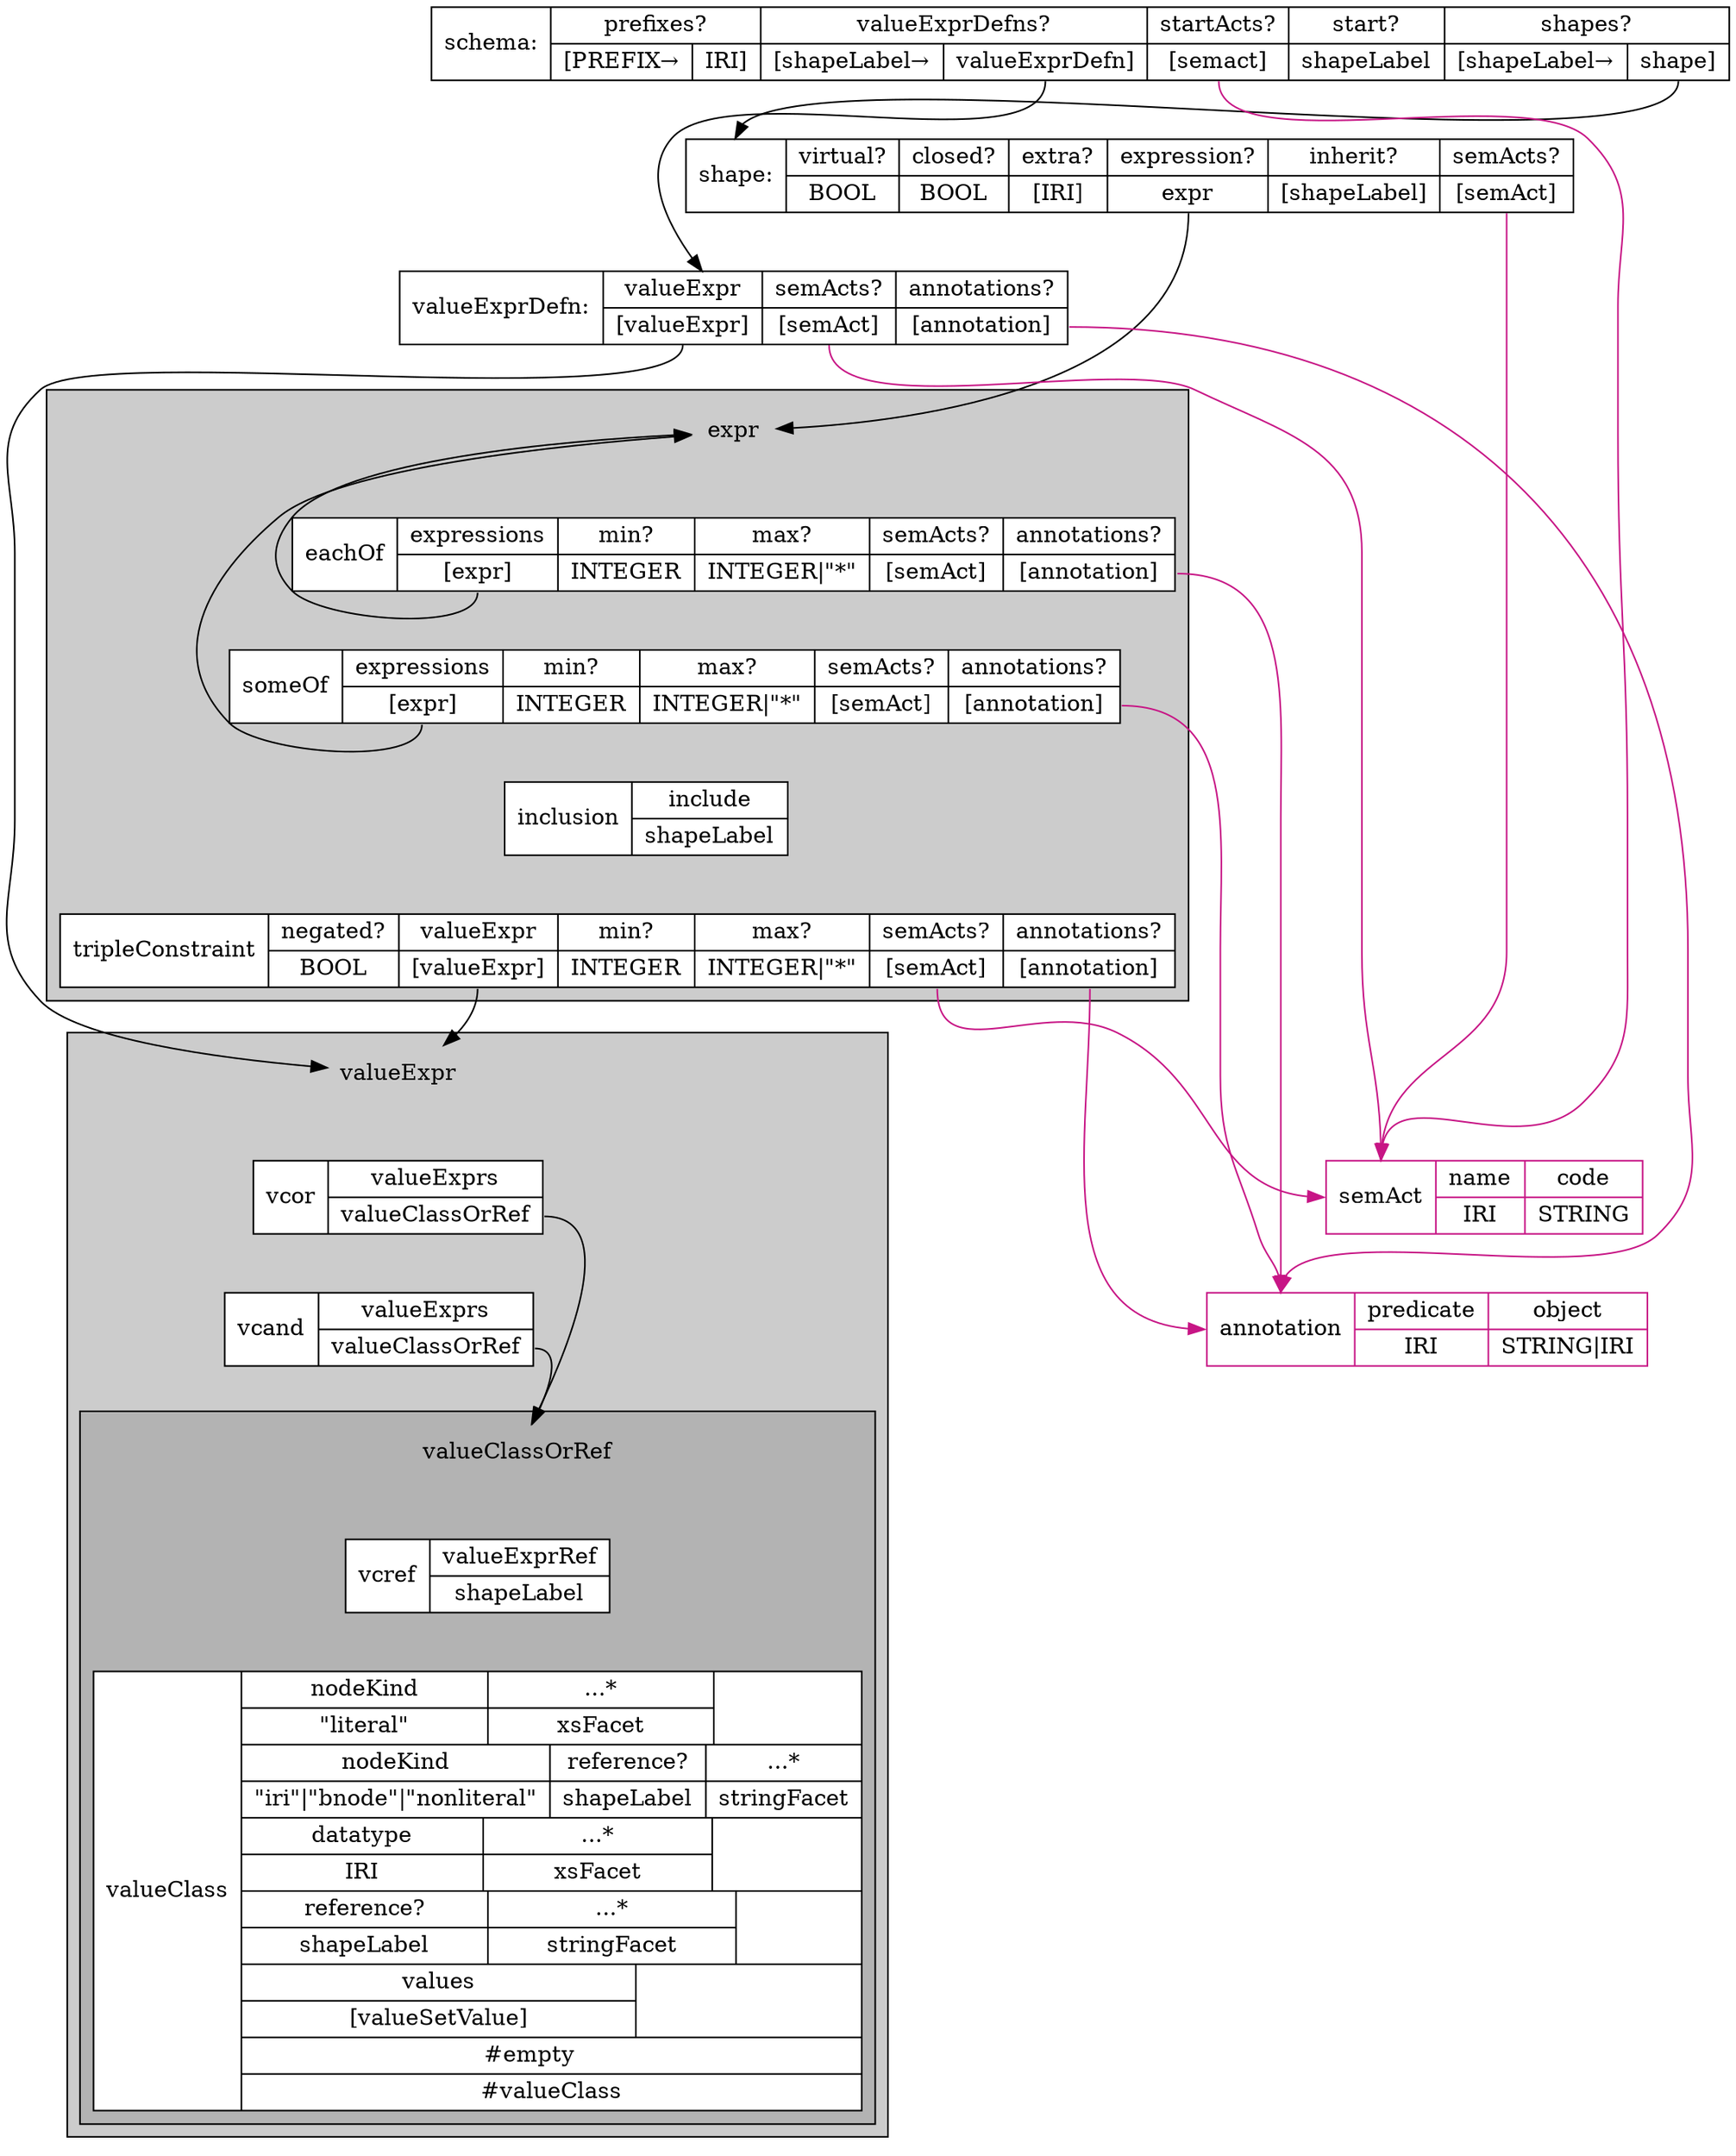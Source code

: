 digraph structs {
	graph [rankdir = "TB"];
	node [shape=record];
	schema [label="<schema> schema:|{<prefixes> prefixes?|{[PREFIX→|IRI]}}|{<valueExprDefns> valueExprDefns?|{<shapeLabel> [shapeLabel→|<valueExprDefn> valueExprDefn]}}|{<startActs> startActs?|<semAct> [semact]}|{<start> start?|<shapeLabel> shapeLabel}|{<shapes> shapes?|{<shapeLabel> [shapeLabel→|<shape> shape]}}}"];
	shape [label="<shape> shape:|{<virtual> virtual?|<BOOL> BOOL}|{<closed> closed?|<BOOL> BOOL}|{<extra> extra?|<IRI> [IRI]}|{<expression> expression?|<expr> expr}|{<inherit> inherit?|<shapeLabel> [shapeLabel]}|{<semActs> semActs?|<semAct> [semAct]}"];

 	subgraph cluster_expr {
		graph [label="", style=filled, fillcolor=gray80];
		expr [shape=none];
		eachOf [label="{{<eachOf> eachOf|{<expressions> expressions|<expr> [expr]}|{<min> min?|<INTEGER> INTEGER}|{<max> max?|<INTEGER> INTEGER\|\"*\"}|{<semActs> semActs?|<semAct> [semAct]}|{<annotations> annotations?|<annotation> [annotation]}}}", style=filled, fillcolor=white];
		someOf [label="{{<someOf> someOf|{<expressions> expressions|<expr> [expr]}|{<min> min?|<INTEGER> INTEGER}|{<max> max?|<INTEGER> INTEGER\|\"*\"}|{<semActs> semActs?|<semAct> [semAct]}|{<annotations> annotations?|<annotation> [annotation]}}}", style=filled, fillcolor=white];
		inclusion [label="{{<inclusion> inclusion|{<include> include|<shapeLabel> shapeLabel}}}", style=filled, fillcolor=white];
		tripleConstraint [label="{{<tripleConstraint> tripleConstraint|{<negated> negated?|<BOOL> BOOL}|{<valueExprs> valueExpr|<valueExpr> [valueExpr]}|{<min> min?|<INTEGER> INTEGER}|{<max> max?|<INTEGER> INTEGER\|\"*\"}|{<semActs> semActs?|<semAct> [semAct]}|{<annotations> annotations?|<annotation> [annotation]}}}", style=filled, fillcolor=white];
		expr -> eachOf -> someOf -> inclusion -> tripleConstraint [color=invis];
		
	}

 	subgraph cluster_valueExpr {
		graph [label="", style=filled, fillcolor=gray80];
		valueExpr [shape=none];
 		subgraph cluster_valueClassOrRef {
			graph [label="", style=filled, fillcolor=gray70];
			valueClassOrRef [shape=none];
			valueClass [label="valueClass|{{{<nodeKind> nodeKind|{<literal> \"literal\"}}|{...*|{<xsFacet> xsFacet}}| }|{{<nodeKind> nodeKind|{<literal> \"iri\"\|\"bnode\"\|\"nonliteral\"}}|{reference?|{<shapeLabel> shapeLabel}}|{...*|{<stringFacet> stringFacet}}}|{{<datatype> datatype|{<IRI> IRI}}|{...*|{<xsFacet> xsFacet}}| }|{{reference?|{<shapeLabel> shapeLabel}}|{...*|{<stringFacet> stringFacet}}| }|{{values|{<valueSetValue> [valueSetValue]}}| }|{{#empty      |#valueClass}}}", style=filled, fillcolor=white];
			vcref [label="{{<vcref> vcref|{<valueExprRef> valueExprRef|<shapeLabel> shapeLabel}}}", style=filled, fillcolor=white];
			valueClassOrRef -> vcref -> valueClass [color=invis];
		}
		vcor [label="{{<vcor> vcor|{<valueExprs> valueExprs|<valueClassOrRef> valueClassOrRef}}}", style=filled, fillcolor=white];
		vcand [label="{{<vcand> vcand|{<valueExprs> valueExprs|<valueClassOrRef> valueClassOrRef}}}", style=filled, fillcolor=white];
		valueExpr -> vcor -> vcand -> vcref -> valueClass [color=invis];
		
	}

	valueExprDefn [label="<valueExprDefn> valueExprDefn:|{<l_valueExpr> valueExpr|<valueExpr> [valueExpr]}|{<semActs> semActs?|<semAct> [semAct]}|{<annotations> annotations?|<annotation> [annotation]}"];

	schema:schema -> shape:shape -> valueExprDefn ->expr [color=invis];

	shape:expr  -> expr;
	eachOf:expr -> expr;
	someOf:expr -> expr;
	schema:shape -> shape:shape;

	schema:valueExprDefn -> valueExprDefn;
	valueExprDefn:valueExpr -> valueExpr;
	tripleConstraint:valueExpr -> valueExpr;
	vcor:valueClassOrRef -> valueClassOrRef;
	vcand:valueClassOrRef -> valueClassOrRef;


	pushSemActDown [shape = none,label="",width=0, height=0];
	semAct [label="<semAct> semAct|{<name> name|<IRI> IRI}|{<code> code|<STRING> STRING}", color=mediumvioletred];
	annotation [label="<annotation> annotation|{<predicate> predicate|<IRI> IRI}|{<object> object|<STRING> STRING\|IRI}", color=mediumvioletred];
	schema:shape -> pushSemActDown -> semAct:STRING -> annotation [color=invis];
	tripleConstraint:annotation -> pushSemActDown [color=invis];

	valueExprDefn:semAct -> semAct:semAct [color=mediumvioletred];
	schema:semAct -> semAct:semAct [color=mediumvioletred];
	shape:semAct  -> semAct:semAct [color=mediumvioletred];
	// eachOf:semAct  -> semAct:semAct [color=mediumvioletred]; // screws up layout
	// someOf:semAct  -> semAct:semAct [color=mediumvioletred];
	tripleConstraint:semAct -> semAct:semAct [color=mediumvioletred];

	valueExprDefn:annotation -> annotation:annotation [color=mediumvioletred];
	eachOf:annotation  -> annotation:annotation [color=mediumvioletred];
	someOf:annotation  -> annotation:annotation [color=mediumvioletred];
	tripleConstraint:annotation -> annotation:annotation [color=mediumvioletred];

	//{rank=same; valueClass:stringFacet pushSemActDown}
}
